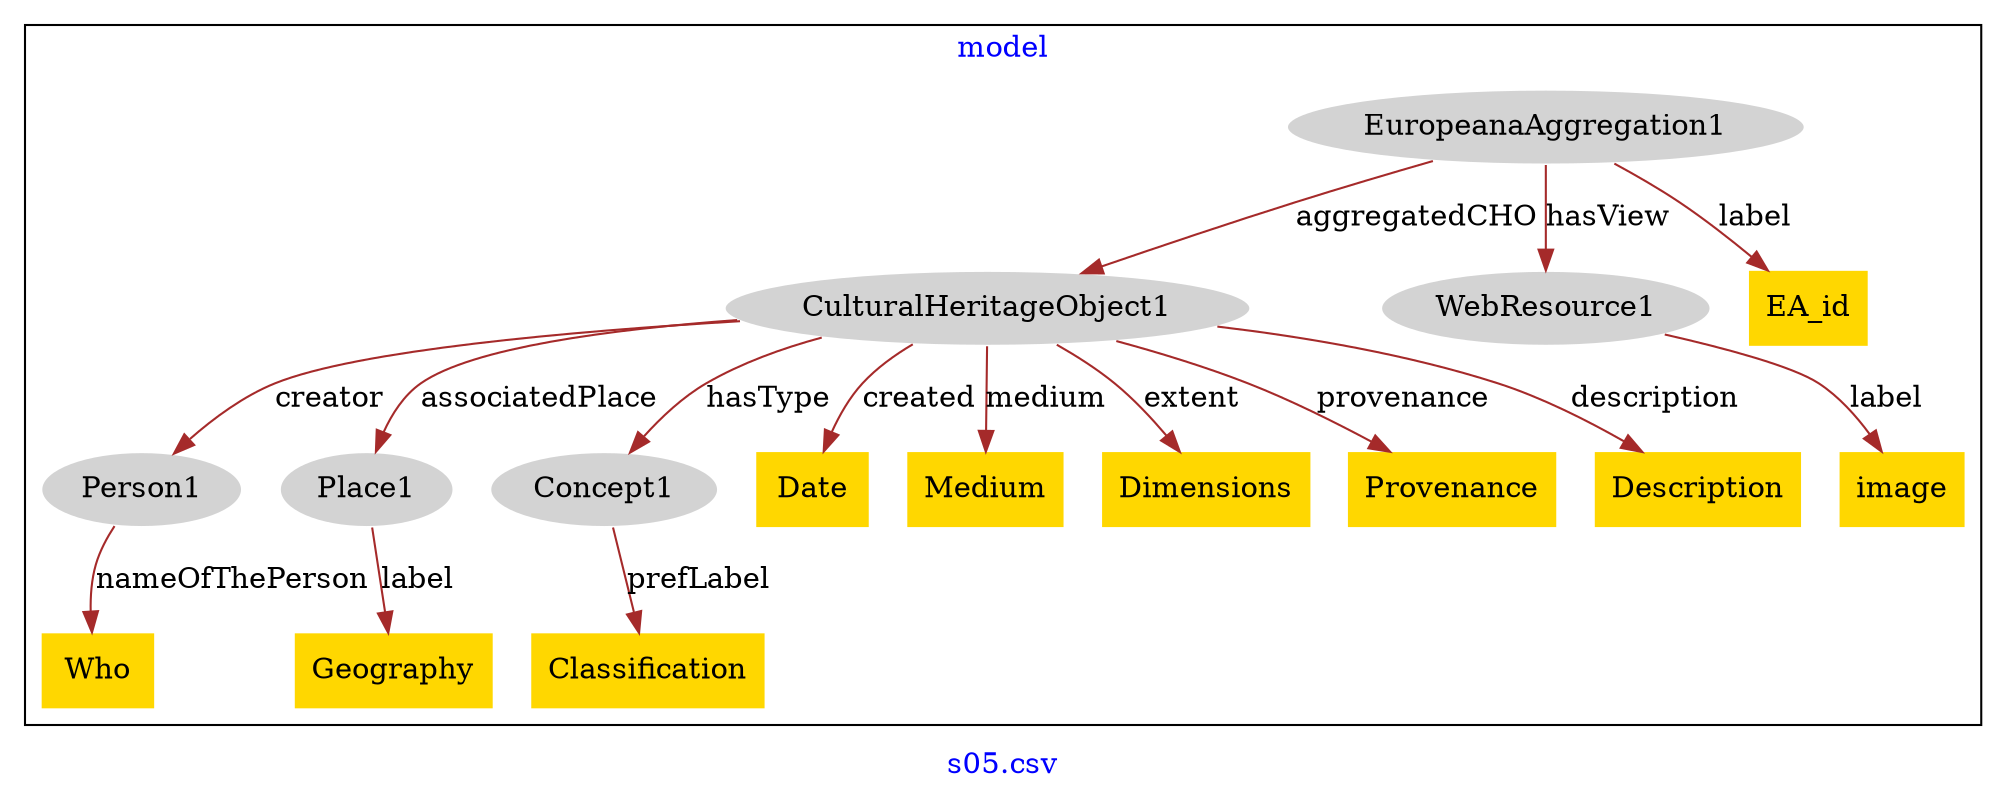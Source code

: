 digraph n0 {
fontcolor="blue"
remincross="true"
label="s05.csv"
subgraph cluster {
label="model"
n2[style="filled",color="white",fillcolor="lightgray",label="CulturalHeritageObject1"];
n3[style="filled",color="white",fillcolor="lightgray",label="Person1"];
n4[style="filled",color="white",fillcolor="lightgray",label="Place1"];
n5[style="filled",color="white",fillcolor="lightgray",label="Concept1"];
n6[style="filled",color="white",fillcolor="lightgray",label="EuropeanaAggregation1"];
n7[style="filled",color="white",fillcolor="lightgray",label="WebResource1"];
n8[shape="plaintext",style="filled",fillcolor="gold",label="Date"];
n9[shape="plaintext",style="filled",fillcolor="gold",label="image"];
n10[shape="plaintext",style="filled",fillcolor="gold",label="Geography"];
n11[shape="plaintext",style="filled",fillcolor="gold",label="Medium"];
n12[shape="plaintext",style="filled",fillcolor="gold",label="Classification"];
n13[shape="plaintext",style="filled",fillcolor="gold",label="Dimensions"];
n14[shape="plaintext",style="filled",fillcolor="gold",label="Who"];
n15[shape="plaintext",style="filled",fillcolor="gold",label="Provenance"];
n16[shape="plaintext",style="filled",fillcolor="gold",label="Description"];
n17[shape="plaintext",style="filled",fillcolor="gold",label="EA_id"];
}
n2 -> n3[color="brown",fontcolor="black",label="creator"]
n2 -> n4[color="brown",fontcolor="black",label="associatedPlace"]
n2 -> n5[color="brown",fontcolor="black",label="hasType"]
n6 -> n2[color="brown",fontcolor="black",label="aggregatedCHO"]
n6 -> n7[color="brown",fontcolor="black",label="hasView"]
n2 -> n8[color="brown",fontcolor="black",label="created"]
n7 -> n9[color="brown",fontcolor="black",label="label"]
n4 -> n10[color="brown",fontcolor="black",label="label"]
n2 -> n11[color="brown",fontcolor="black",label="medium"]
n5 -> n12[color="brown",fontcolor="black",label="prefLabel"]
n2 -> n13[color="brown",fontcolor="black",label="extent"]
n3 -> n14[color="brown",fontcolor="black",label="nameOfThePerson"]
n2 -> n15[color="brown",fontcolor="black",label="provenance"]
n2 -> n16[color="brown",fontcolor="black",label="description"]
n6 -> n17[color="brown",fontcolor="black",label="label"]
}
